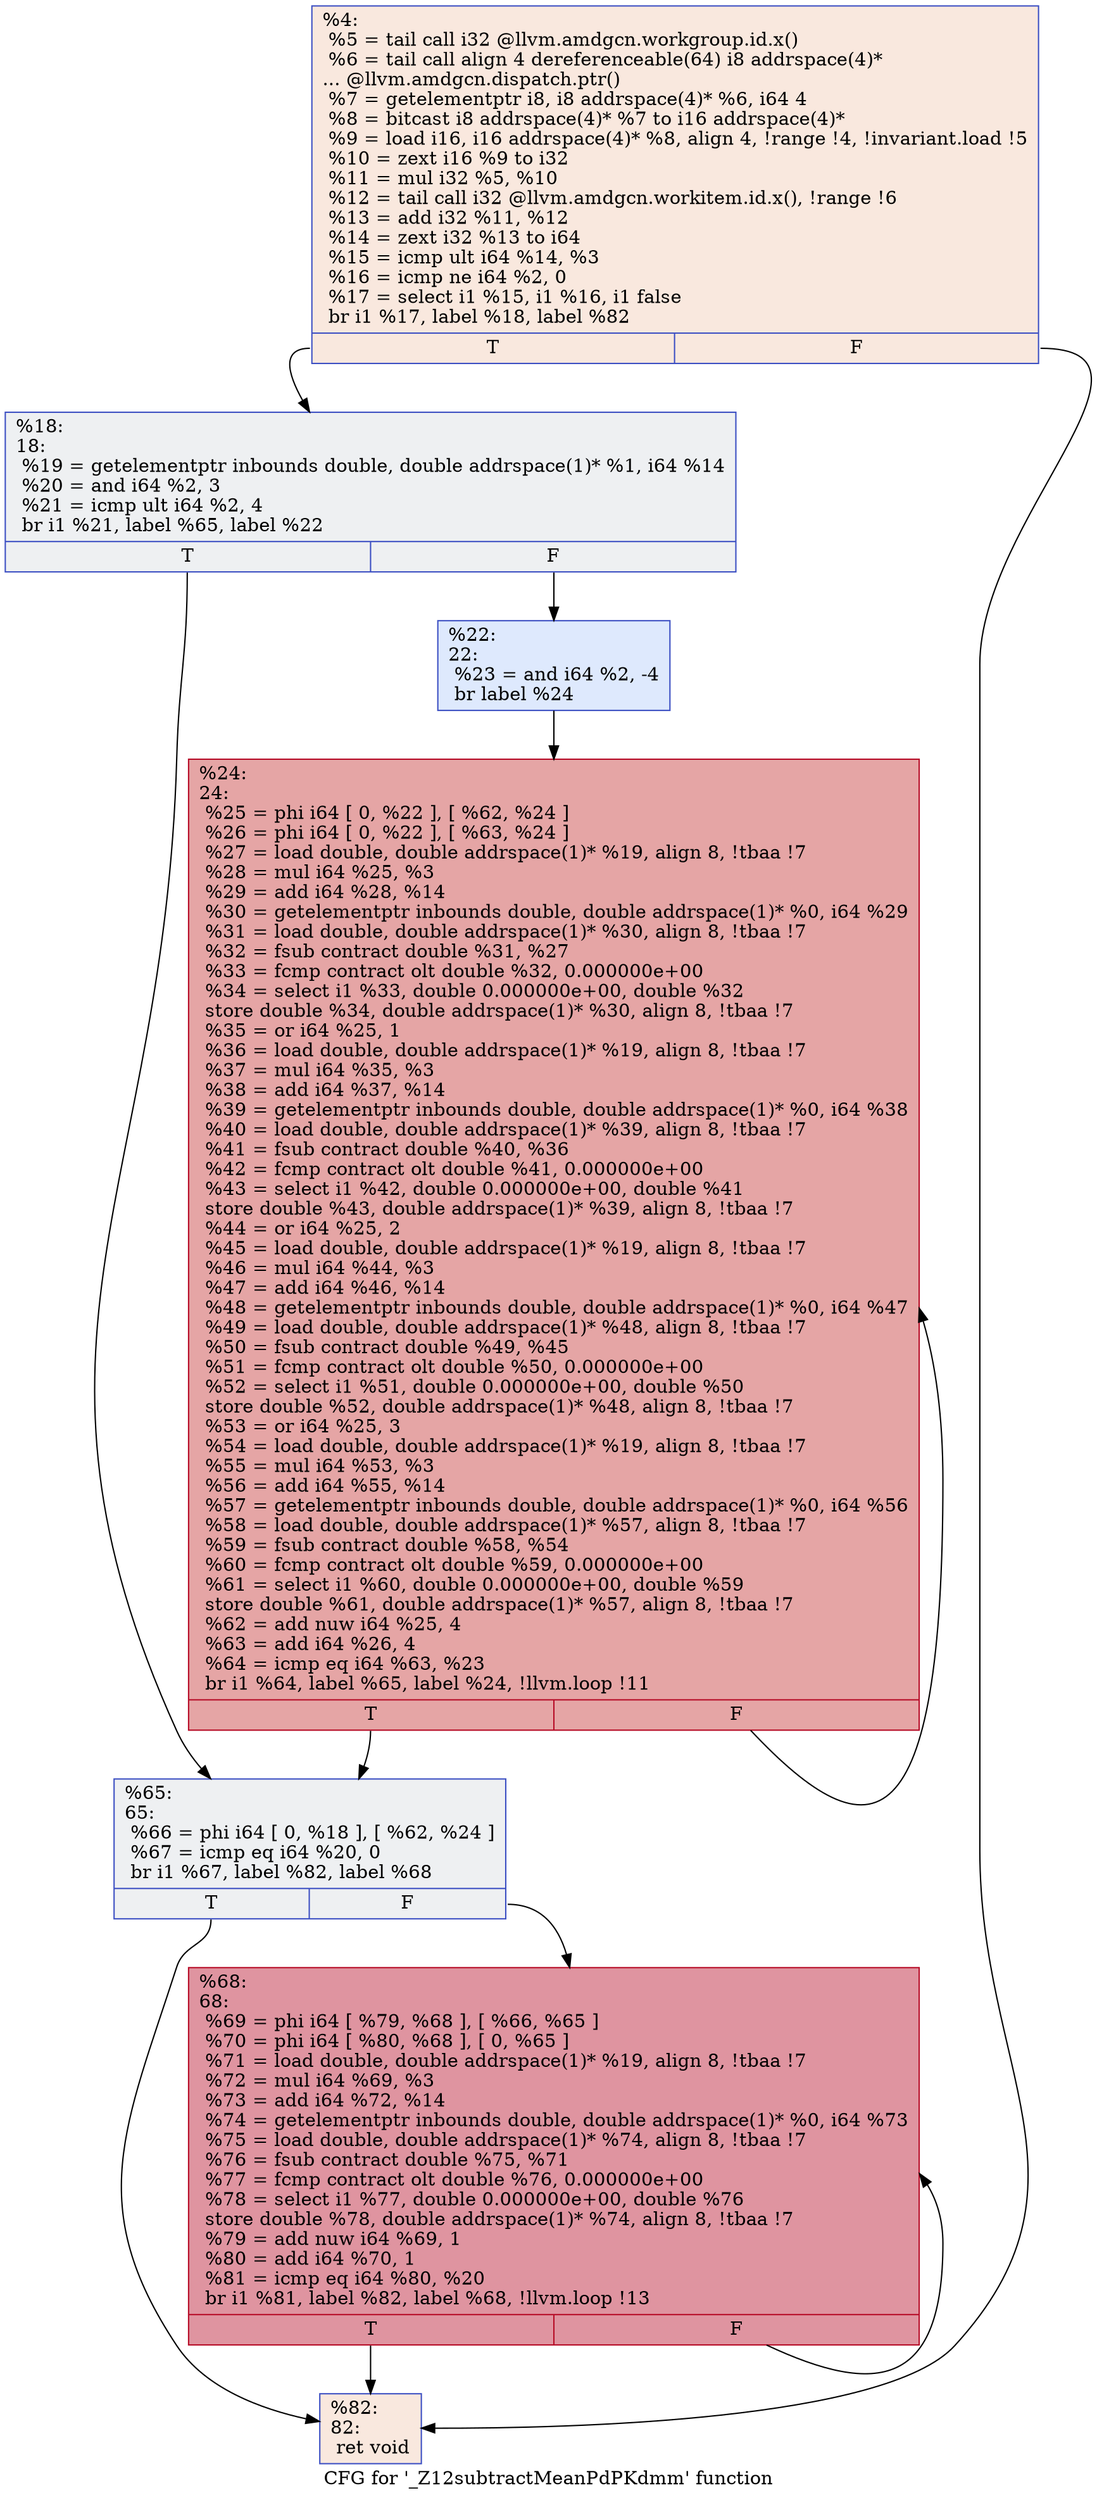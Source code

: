 digraph "CFG for '_Z12subtractMeanPdPKdmm' function" {
	label="CFG for '_Z12subtractMeanPdPKdmm' function";

	Node0x58dacc0 [shape=record,color="#3d50c3ff", style=filled, fillcolor="#f2cab570",label="{%4:\l  %5 = tail call i32 @llvm.amdgcn.workgroup.id.x()\l  %6 = tail call align 4 dereferenceable(64) i8 addrspace(4)*\l... @llvm.amdgcn.dispatch.ptr()\l  %7 = getelementptr i8, i8 addrspace(4)* %6, i64 4\l  %8 = bitcast i8 addrspace(4)* %7 to i16 addrspace(4)*\l  %9 = load i16, i16 addrspace(4)* %8, align 4, !range !4, !invariant.load !5\l  %10 = zext i16 %9 to i32\l  %11 = mul i32 %5, %10\l  %12 = tail call i32 @llvm.amdgcn.workitem.id.x(), !range !6\l  %13 = add i32 %11, %12\l  %14 = zext i32 %13 to i64\l  %15 = icmp ult i64 %14, %3\l  %16 = icmp ne i64 %2, 0\l  %17 = select i1 %15, i1 %16, i1 false\l  br i1 %17, label %18, label %82\l|{<s0>T|<s1>F}}"];
	Node0x58dacc0:s0 -> Node0x58db8a0;
	Node0x58dacc0:s1 -> Node0x58dced0;
	Node0x58db8a0 [shape=record,color="#3d50c3ff", style=filled, fillcolor="#d9dce170",label="{%18:\l18:                                               \l  %19 = getelementptr inbounds double, double addrspace(1)* %1, i64 %14\l  %20 = and i64 %2, 3\l  %21 = icmp ult i64 %2, 4\l  br i1 %21, label %65, label %22\l|{<s0>T|<s1>F}}"];
	Node0x58db8a0:s0 -> Node0x58dd200;
	Node0x58db8a0:s1 -> Node0x58dd250;
	Node0x58dd250 [shape=record,color="#3d50c3ff", style=filled, fillcolor="#b5cdfa70",label="{%22:\l22:                                               \l  %23 = and i64 %2, -4\l  br label %24\l}"];
	Node0x58dd250 -> Node0x58dd450;
	Node0x58dd450 [shape=record,color="#b70d28ff", style=filled, fillcolor="#c5333470",label="{%24:\l24:                                               \l  %25 = phi i64 [ 0, %22 ], [ %62, %24 ]\l  %26 = phi i64 [ 0, %22 ], [ %63, %24 ]\l  %27 = load double, double addrspace(1)* %19, align 8, !tbaa !7\l  %28 = mul i64 %25, %3\l  %29 = add i64 %28, %14\l  %30 = getelementptr inbounds double, double addrspace(1)* %0, i64 %29\l  %31 = load double, double addrspace(1)* %30, align 8, !tbaa !7\l  %32 = fsub contract double %31, %27\l  %33 = fcmp contract olt double %32, 0.000000e+00\l  %34 = select i1 %33, double 0.000000e+00, double %32\l  store double %34, double addrspace(1)* %30, align 8, !tbaa !7\l  %35 = or i64 %25, 1\l  %36 = load double, double addrspace(1)* %19, align 8, !tbaa !7\l  %37 = mul i64 %35, %3\l  %38 = add i64 %37, %14\l  %39 = getelementptr inbounds double, double addrspace(1)* %0, i64 %38\l  %40 = load double, double addrspace(1)* %39, align 8, !tbaa !7\l  %41 = fsub contract double %40, %36\l  %42 = fcmp contract olt double %41, 0.000000e+00\l  %43 = select i1 %42, double 0.000000e+00, double %41\l  store double %43, double addrspace(1)* %39, align 8, !tbaa !7\l  %44 = or i64 %25, 2\l  %45 = load double, double addrspace(1)* %19, align 8, !tbaa !7\l  %46 = mul i64 %44, %3\l  %47 = add i64 %46, %14\l  %48 = getelementptr inbounds double, double addrspace(1)* %0, i64 %47\l  %49 = load double, double addrspace(1)* %48, align 8, !tbaa !7\l  %50 = fsub contract double %49, %45\l  %51 = fcmp contract olt double %50, 0.000000e+00\l  %52 = select i1 %51, double 0.000000e+00, double %50\l  store double %52, double addrspace(1)* %48, align 8, !tbaa !7\l  %53 = or i64 %25, 3\l  %54 = load double, double addrspace(1)* %19, align 8, !tbaa !7\l  %55 = mul i64 %53, %3\l  %56 = add i64 %55, %14\l  %57 = getelementptr inbounds double, double addrspace(1)* %0, i64 %56\l  %58 = load double, double addrspace(1)* %57, align 8, !tbaa !7\l  %59 = fsub contract double %58, %54\l  %60 = fcmp contract olt double %59, 0.000000e+00\l  %61 = select i1 %60, double 0.000000e+00, double %59\l  store double %61, double addrspace(1)* %57, align 8, !tbaa !7\l  %62 = add nuw i64 %25, 4\l  %63 = add i64 %26, 4\l  %64 = icmp eq i64 %63, %23\l  br i1 %64, label %65, label %24, !llvm.loop !11\l|{<s0>T|<s1>F}}"];
	Node0x58dd450:s0 -> Node0x58dd200;
	Node0x58dd450:s1 -> Node0x58dd450;
	Node0x58dd200 [shape=record,color="#3d50c3ff", style=filled, fillcolor="#d9dce170",label="{%65:\l65:                                               \l  %66 = phi i64 [ 0, %18 ], [ %62, %24 ]\l  %67 = icmp eq i64 %20, 0\l  br i1 %67, label %82, label %68\l|{<s0>T|<s1>F}}"];
	Node0x58dd200:s0 -> Node0x58dced0;
	Node0x58dd200:s1 -> Node0x58de380;
	Node0x58de380 [shape=record,color="#b70d28ff", style=filled, fillcolor="#b70d2870",label="{%68:\l68:                                               \l  %69 = phi i64 [ %79, %68 ], [ %66, %65 ]\l  %70 = phi i64 [ %80, %68 ], [ 0, %65 ]\l  %71 = load double, double addrspace(1)* %19, align 8, !tbaa !7\l  %72 = mul i64 %69, %3\l  %73 = add i64 %72, %14\l  %74 = getelementptr inbounds double, double addrspace(1)* %0, i64 %73\l  %75 = load double, double addrspace(1)* %74, align 8, !tbaa !7\l  %76 = fsub contract double %75, %71\l  %77 = fcmp contract olt double %76, 0.000000e+00\l  %78 = select i1 %77, double 0.000000e+00, double %76\l  store double %78, double addrspace(1)* %74, align 8, !tbaa !7\l  %79 = add nuw i64 %69, 1\l  %80 = add i64 %70, 1\l  %81 = icmp eq i64 %80, %20\l  br i1 %81, label %82, label %68, !llvm.loop !13\l|{<s0>T|<s1>F}}"];
	Node0x58de380:s0 -> Node0x58dced0;
	Node0x58de380:s1 -> Node0x58de380;
	Node0x58dced0 [shape=record,color="#3d50c3ff", style=filled, fillcolor="#f2cab570",label="{%82:\l82:                                               \l  ret void\l}"];
}
